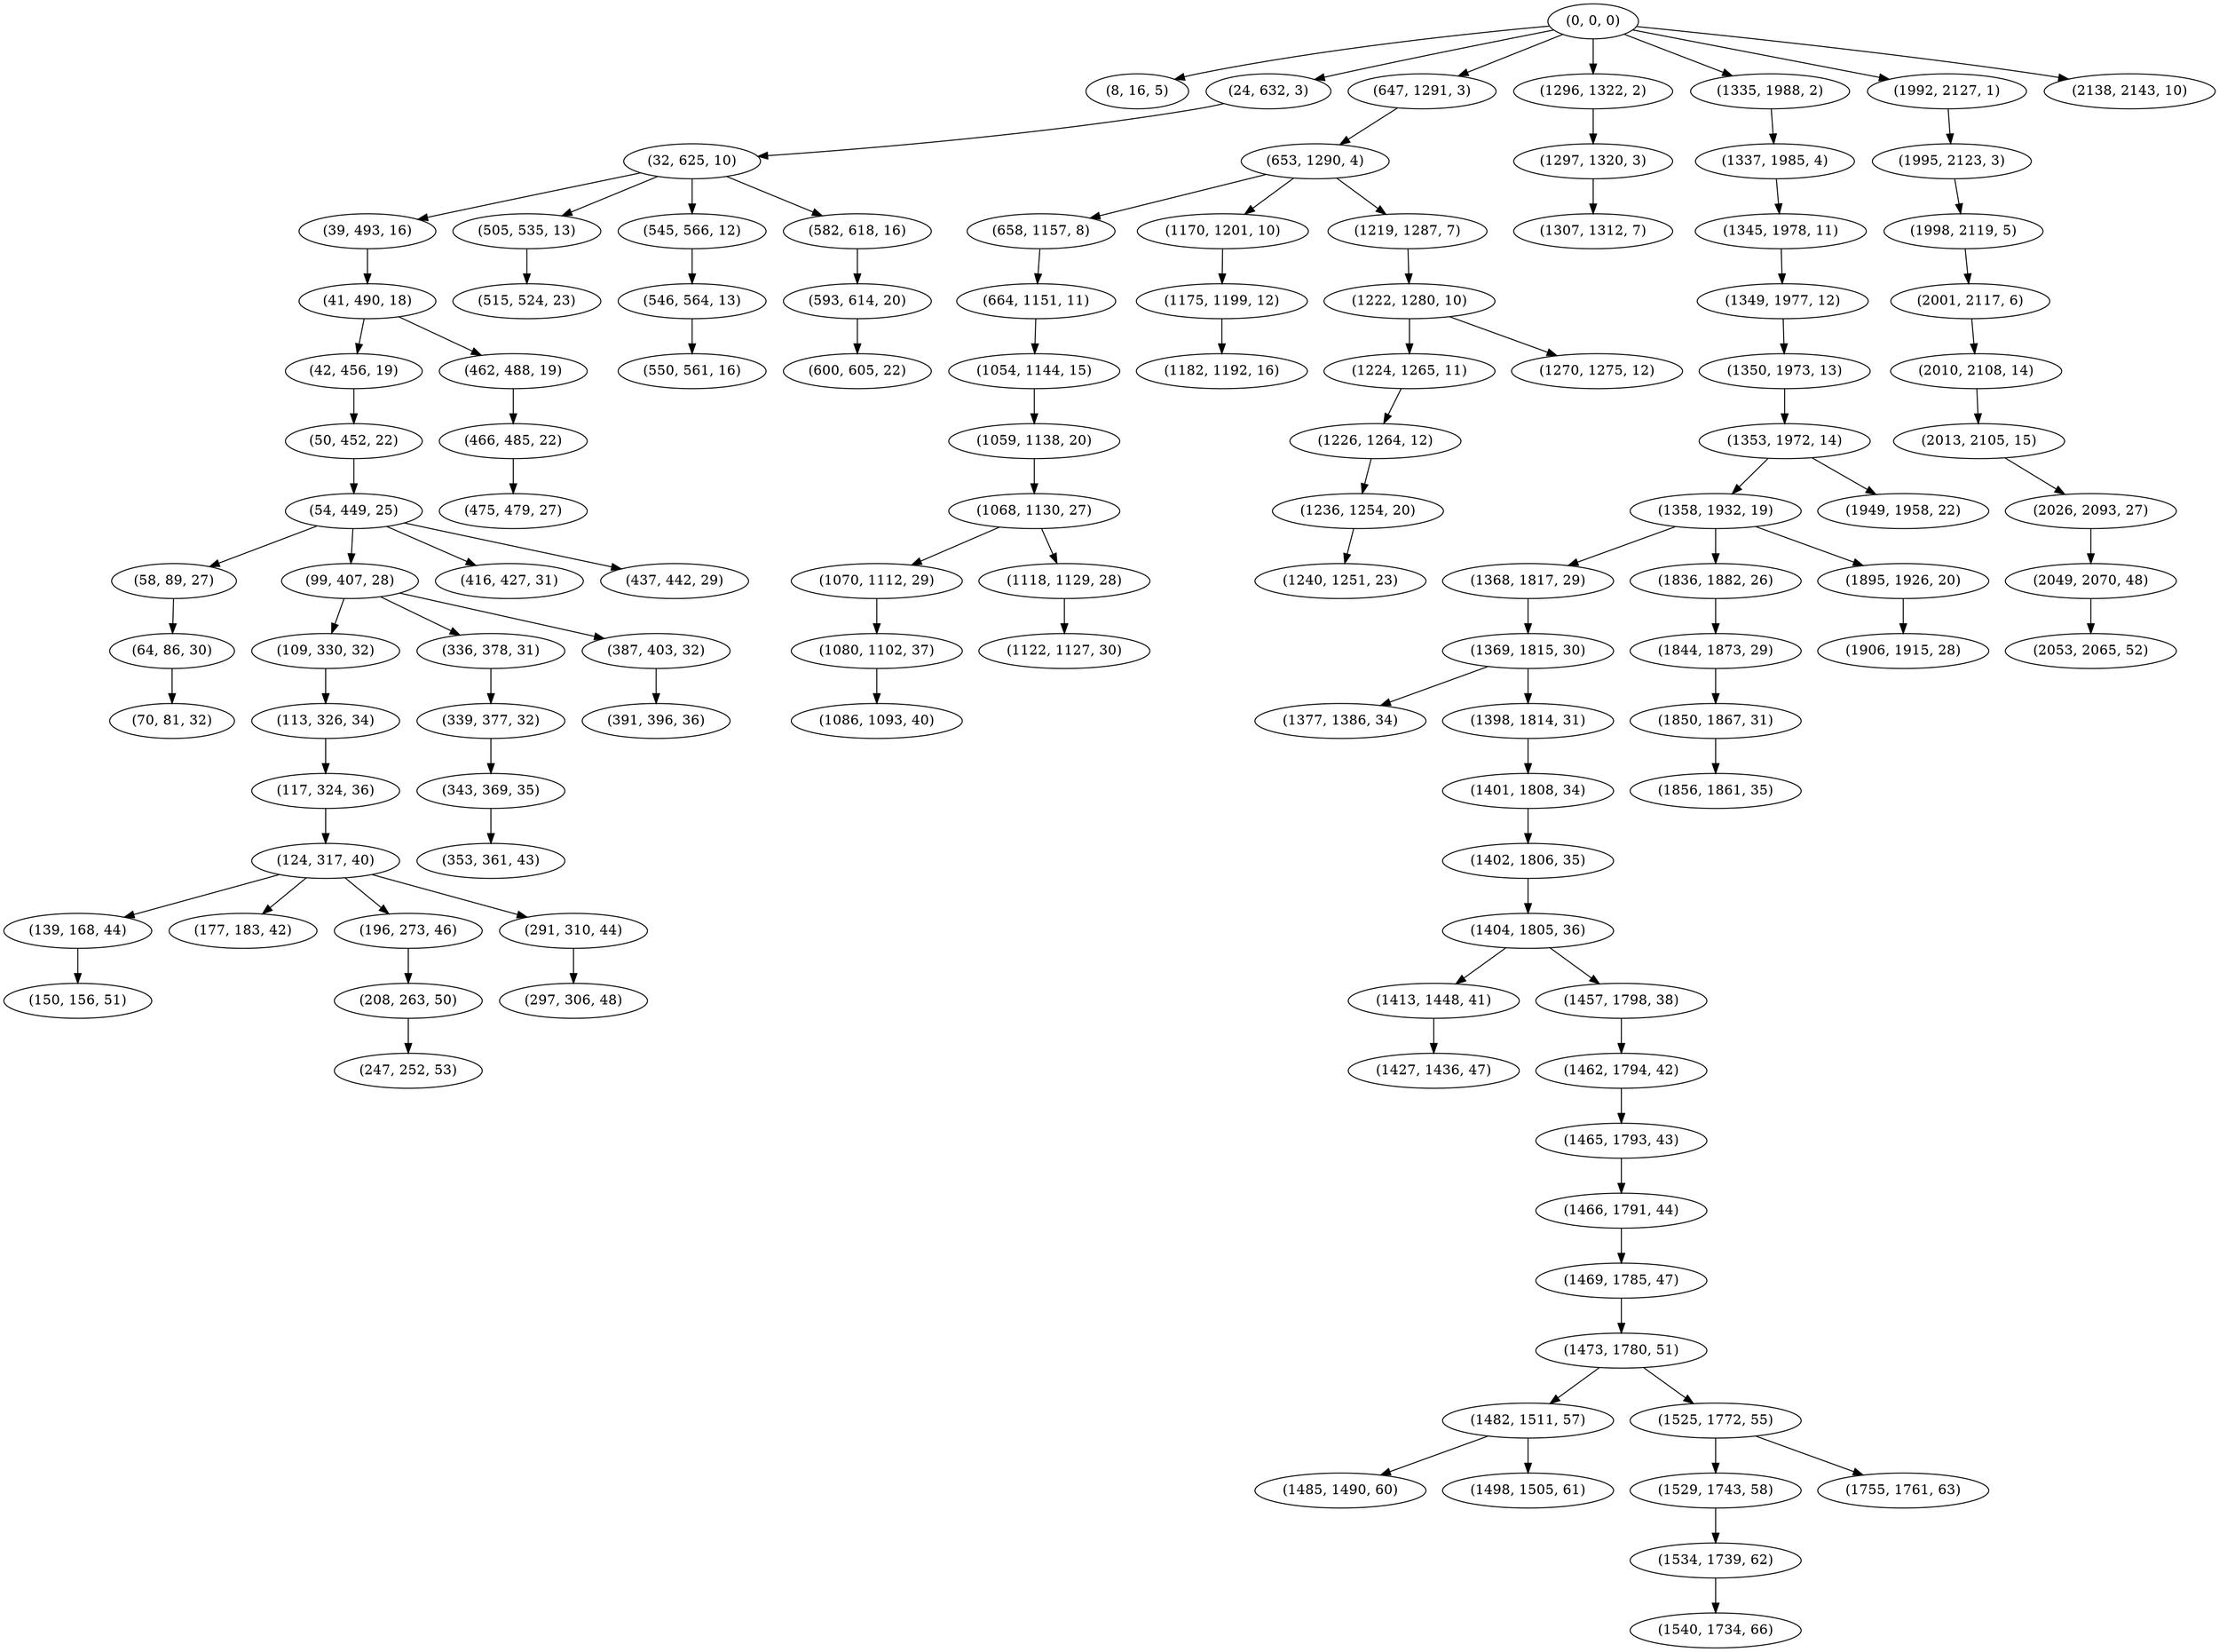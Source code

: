 digraph tree {
    "(0, 0, 0)";
    "(8, 16, 5)";
    "(24, 632, 3)";
    "(32, 625, 10)";
    "(39, 493, 16)";
    "(41, 490, 18)";
    "(42, 456, 19)";
    "(50, 452, 22)";
    "(54, 449, 25)";
    "(58, 89, 27)";
    "(64, 86, 30)";
    "(70, 81, 32)";
    "(99, 407, 28)";
    "(109, 330, 32)";
    "(113, 326, 34)";
    "(117, 324, 36)";
    "(124, 317, 40)";
    "(139, 168, 44)";
    "(150, 156, 51)";
    "(177, 183, 42)";
    "(196, 273, 46)";
    "(208, 263, 50)";
    "(247, 252, 53)";
    "(291, 310, 44)";
    "(297, 306, 48)";
    "(336, 378, 31)";
    "(339, 377, 32)";
    "(343, 369, 35)";
    "(353, 361, 43)";
    "(387, 403, 32)";
    "(391, 396, 36)";
    "(416, 427, 31)";
    "(437, 442, 29)";
    "(462, 488, 19)";
    "(466, 485, 22)";
    "(475, 479, 27)";
    "(505, 535, 13)";
    "(515, 524, 23)";
    "(545, 566, 12)";
    "(546, 564, 13)";
    "(550, 561, 16)";
    "(582, 618, 16)";
    "(593, 614, 20)";
    "(600, 605, 22)";
    "(647, 1291, 3)";
    "(653, 1290, 4)";
    "(658, 1157, 8)";
    "(664, 1151, 11)";
    "(1054, 1144, 15)";
    "(1059, 1138, 20)";
    "(1068, 1130, 27)";
    "(1070, 1112, 29)";
    "(1080, 1102, 37)";
    "(1086, 1093, 40)";
    "(1118, 1129, 28)";
    "(1122, 1127, 30)";
    "(1170, 1201, 10)";
    "(1175, 1199, 12)";
    "(1182, 1192, 16)";
    "(1219, 1287, 7)";
    "(1222, 1280, 10)";
    "(1224, 1265, 11)";
    "(1226, 1264, 12)";
    "(1236, 1254, 20)";
    "(1240, 1251, 23)";
    "(1270, 1275, 12)";
    "(1296, 1322, 2)";
    "(1297, 1320, 3)";
    "(1307, 1312, 7)";
    "(1335, 1988, 2)";
    "(1337, 1985, 4)";
    "(1345, 1978, 11)";
    "(1349, 1977, 12)";
    "(1350, 1973, 13)";
    "(1353, 1972, 14)";
    "(1358, 1932, 19)";
    "(1368, 1817, 29)";
    "(1369, 1815, 30)";
    "(1377, 1386, 34)";
    "(1398, 1814, 31)";
    "(1401, 1808, 34)";
    "(1402, 1806, 35)";
    "(1404, 1805, 36)";
    "(1413, 1448, 41)";
    "(1427, 1436, 47)";
    "(1457, 1798, 38)";
    "(1462, 1794, 42)";
    "(1465, 1793, 43)";
    "(1466, 1791, 44)";
    "(1469, 1785, 47)";
    "(1473, 1780, 51)";
    "(1482, 1511, 57)";
    "(1485, 1490, 60)";
    "(1498, 1505, 61)";
    "(1525, 1772, 55)";
    "(1529, 1743, 58)";
    "(1534, 1739, 62)";
    "(1540, 1734, 66)";
    "(1755, 1761, 63)";
    "(1836, 1882, 26)";
    "(1844, 1873, 29)";
    "(1850, 1867, 31)";
    "(1856, 1861, 35)";
    "(1895, 1926, 20)";
    "(1906, 1915, 28)";
    "(1949, 1958, 22)";
    "(1992, 2127, 1)";
    "(1995, 2123, 3)";
    "(1998, 2119, 5)";
    "(2001, 2117, 6)";
    "(2010, 2108, 14)";
    "(2013, 2105, 15)";
    "(2026, 2093, 27)";
    "(2049, 2070, 48)";
    "(2053, 2065, 52)";
    "(2138, 2143, 10)";
    "(0, 0, 0)" -> "(8, 16, 5)";
    "(0, 0, 0)" -> "(24, 632, 3)";
    "(0, 0, 0)" -> "(647, 1291, 3)";
    "(0, 0, 0)" -> "(1296, 1322, 2)";
    "(0, 0, 0)" -> "(1335, 1988, 2)";
    "(0, 0, 0)" -> "(1992, 2127, 1)";
    "(0, 0, 0)" -> "(2138, 2143, 10)";
    "(24, 632, 3)" -> "(32, 625, 10)";
    "(32, 625, 10)" -> "(39, 493, 16)";
    "(32, 625, 10)" -> "(505, 535, 13)";
    "(32, 625, 10)" -> "(545, 566, 12)";
    "(32, 625, 10)" -> "(582, 618, 16)";
    "(39, 493, 16)" -> "(41, 490, 18)";
    "(41, 490, 18)" -> "(42, 456, 19)";
    "(41, 490, 18)" -> "(462, 488, 19)";
    "(42, 456, 19)" -> "(50, 452, 22)";
    "(50, 452, 22)" -> "(54, 449, 25)";
    "(54, 449, 25)" -> "(58, 89, 27)";
    "(54, 449, 25)" -> "(99, 407, 28)";
    "(54, 449, 25)" -> "(416, 427, 31)";
    "(54, 449, 25)" -> "(437, 442, 29)";
    "(58, 89, 27)" -> "(64, 86, 30)";
    "(64, 86, 30)" -> "(70, 81, 32)";
    "(99, 407, 28)" -> "(109, 330, 32)";
    "(99, 407, 28)" -> "(336, 378, 31)";
    "(99, 407, 28)" -> "(387, 403, 32)";
    "(109, 330, 32)" -> "(113, 326, 34)";
    "(113, 326, 34)" -> "(117, 324, 36)";
    "(117, 324, 36)" -> "(124, 317, 40)";
    "(124, 317, 40)" -> "(139, 168, 44)";
    "(124, 317, 40)" -> "(177, 183, 42)";
    "(124, 317, 40)" -> "(196, 273, 46)";
    "(124, 317, 40)" -> "(291, 310, 44)";
    "(139, 168, 44)" -> "(150, 156, 51)";
    "(196, 273, 46)" -> "(208, 263, 50)";
    "(208, 263, 50)" -> "(247, 252, 53)";
    "(291, 310, 44)" -> "(297, 306, 48)";
    "(336, 378, 31)" -> "(339, 377, 32)";
    "(339, 377, 32)" -> "(343, 369, 35)";
    "(343, 369, 35)" -> "(353, 361, 43)";
    "(387, 403, 32)" -> "(391, 396, 36)";
    "(462, 488, 19)" -> "(466, 485, 22)";
    "(466, 485, 22)" -> "(475, 479, 27)";
    "(505, 535, 13)" -> "(515, 524, 23)";
    "(545, 566, 12)" -> "(546, 564, 13)";
    "(546, 564, 13)" -> "(550, 561, 16)";
    "(582, 618, 16)" -> "(593, 614, 20)";
    "(593, 614, 20)" -> "(600, 605, 22)";
    "(647, 1291, 3)" -> "(653, 1290, 4)";
    "(653, 1290, 4)" -> "(658, 1157, 8)";
    "(653, 1290, 4)" -> "(1170, 1201, 10)";
    "(653, 1290, 4)" -> "(1219, 1287, 7)";
    "(658, 1157, 8)" -> "(664, 1151, 11)";
    "(664, 1151, 11)" -> "(1054, 1144, 15)";
    "(1054, 1144, 15)" -> "(1059, 1138, 20)";
    "(1059, 1138, 20)" -> "(1068, 1130, 27)";
    "(1068, 1130, 27)" -> "(1070, 1112, 29)";
    "(1068, 1130, 27)" -> "(1118, 1129, 28)";
    "(1070, 1112, 29)" -> "(1080, 1102, 37)";
    "(1080, 1102, 37)" -> "(1086, 1093, 40)";
    "(1118, 1129, 28)" -> "(1122, 1127, 30)";
    "(1170, 1201, 10)" -> "(1175, 1199, 12)";
    "(1175, 1199, 12)" -> "(1182, 1192, 16)";
    "(1219, 1287, 7)" -> "(1222, 1280, 10)";
    "(1222, 1280, 10)" -> "(1224, 1265, 11)";
    "(1222, 1280, 10)" -> "(1270, 1275, 12)";
    "(1224, 1265, 11)" -> "(1226, 1264, 12)";
    "(1226, 1264, 12)" -> "(1236, 1254, 20)";
    "(1236, 1254, 20)" -> "(1240, 1251, 23)";
    "(1296, 1322, 2)" -> "(1297, 1320, 3)";
    "(1297, 1320, 3)" -> "(1307, 1312, 7)";
    "(1335, 1988, 2)" -> "(1337, 1985, 4)";
    "(1337, 1985, 4)" -> "(1345, 1978, 11)";
    "(1345, 1978, 11)" -> "(1349, 1977, 12)";
    "(1349, 1977, 12)" -> "(1350, 1973, 13)";
    "(1350, 1973, 13)" -> "(1353, 1972, 14)";
    "(1353, 1972, 14)" -> "(1358, 1932, 19)";
    "(1353, 1972, 14)" -> "(1949, 1958, 22)";
    "(1358, 1932, 19)" -> "(1368, 1817, 29)";
    "(1358, 1932, 19)" -> "(1836, 1882, 26)";
    "(1358, 1932, 19)" -> "(1895, 1926, 20)";
    "(1368, 1817, 29)" -> "(1369, 1815, 30)";
    "(1369, 1815, 30)" -> "(1377, 1386, 34)";
    "(1369, 1815, 30)" -> "(1398, 1814, 31)";
    "(1398, 1814, 31)" -> "(1401, 1808, 34)";
    "(1401, 1808, 34)" -> "(1402, 1806, 35)";
    "(1402, 1806, 35)" -> "(1404, 1805, 36)";
    "(1404, 1805, 36)" -> "(1413, 1448, 41)";
    "(1404, 1805, 36)" -> "(1457, 1798, 38)";
    "(1413, 1448, 41)" -> "(1427, 1436, 47)";
    "(1457, 1798, 38)" -> "(1462, 1794, 42)";
    "(1462, 1794, 42)" -> "(1465, 1793, 43)";
    "(1465, 1793, 43)" -> "(1466, 1791, 44)";
    "(1466, 1791, 44)" -> "(1469, 1785, 47)";
    "(1469, 1785, 47)" -> "(1473, 1780, 51)";
    "(1473, 1780, 51)" -> "(1482, 1511, 57)";
    "(1473, 1780, 51)" -> "(1525, 1772, 55)";
    "(1482, 1511, 57)" -> "(1485, 1490, 60)";
    "(1482, 1511, 57)" -> "(1498, 1505, 61)";
    "(1525, 1772, 55)" -> "(1529, 1743, 58)";
    "(1525, 1772, 55)" -> "(1755, 1761, 63)";
    "(1529, 1743, 58)" -> "(1534, 1739, 62)";
    "(1534, 1739, 62)" -> "(1540, 1734, 66)";
    "(1836, 1882, 26)" -> "(1844, 1873, 29)";
    "(1844, 1873, 29)" -> "(1850, 1867, 31)";
    "(1850, 1867, 31)" -> "(1856, 1861, 35)";
    "(1895, 1926, 20)" -> "(1906, 1915, 28)";
    "(1992, 2127, 1)" -> "(1995, 2123, 3)";
    "(1995, 2123, 3)" -> "(1998, 2119, 5)";
    "(1998, 2119, 5)" -> "(2001, 2117, 6)";
    "(2001, 2117, 6)" -> "(2010, 2108, 14)";
    "(2010, 2108, 14)" -> "(2013, 2105, 15)";
    "(2013, 2105, 15)" -> "(2026, 2093, 27)";
    "(2026, 2093, 27)" -> "(2049, 2070, 48)";
    "(2049, 2070, 48)" -> "(2053, 2065, 52)";
}
